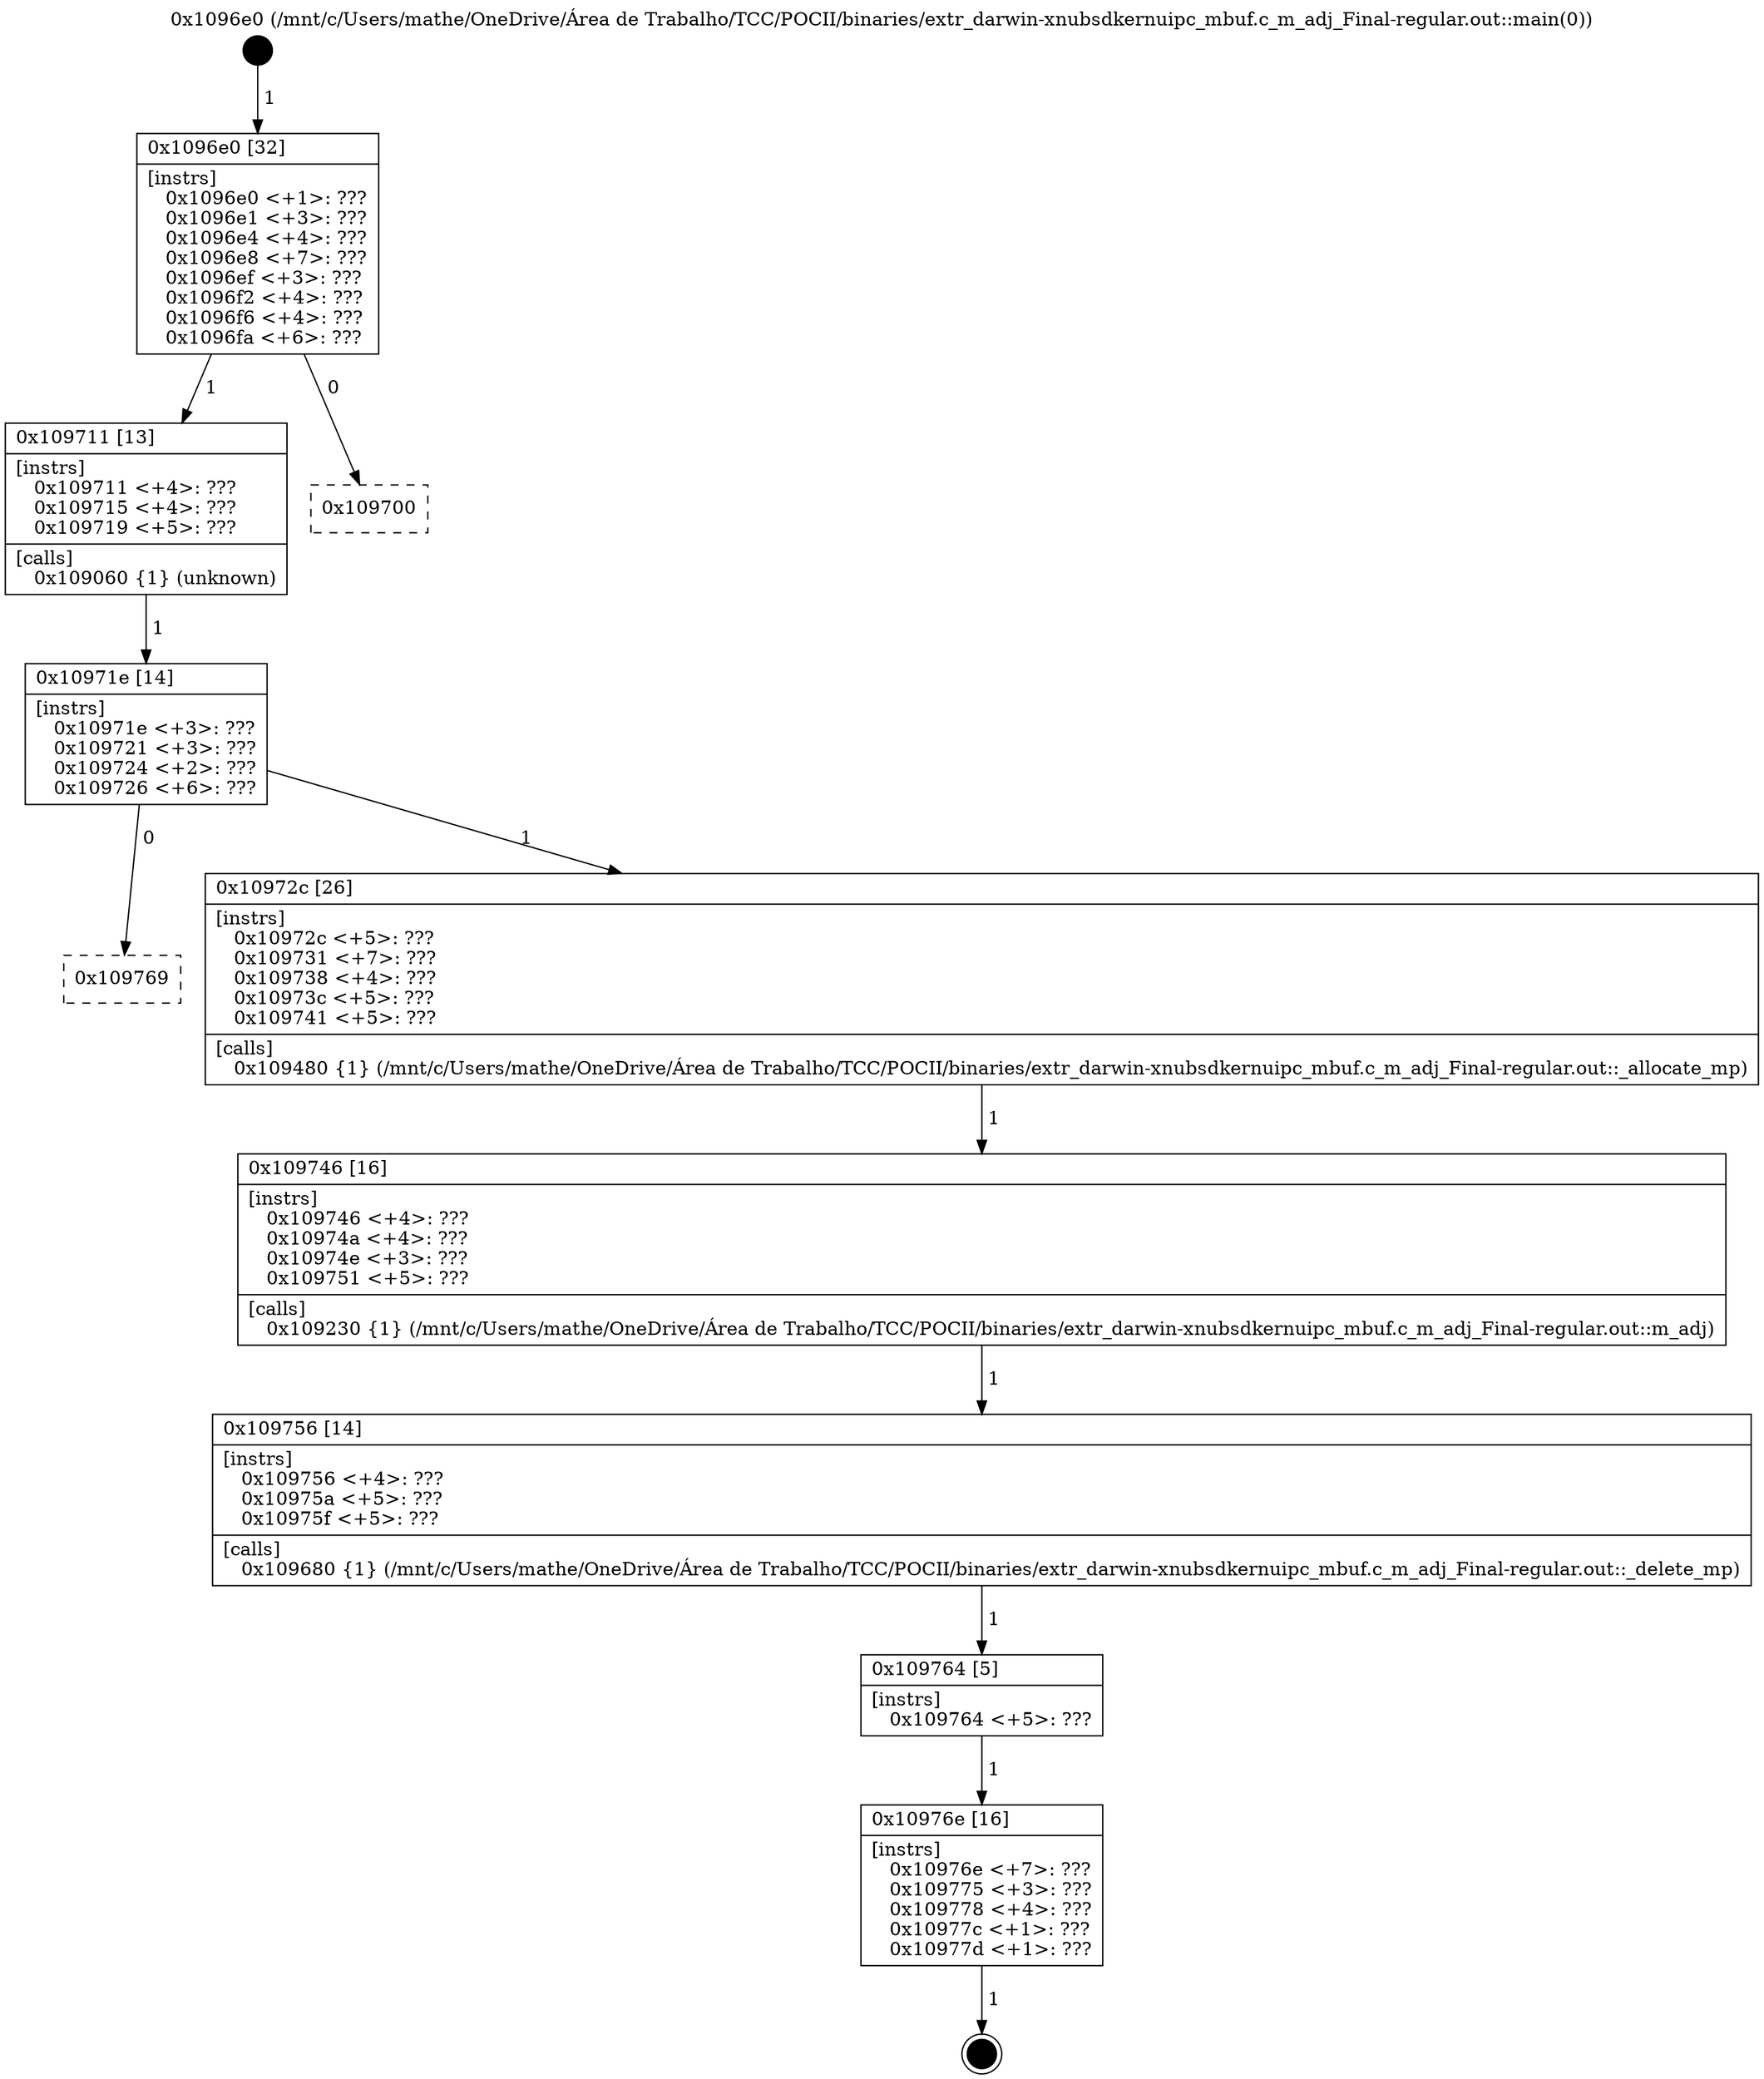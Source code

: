 digraph "0x1096e0" {
  label = "0x1096e0 (/mnt/c/Users/mathe/OneDrive/Área de Trabalho/TCC/POCII/binaries/extr_darwin-xnubsdkernuipc_mbuf.c_m_adj_Final-regular.out::main(0))"
  labelloc = "t"
  node[shape=record]

  Entry [label="",width=0.3,height=0.3,shape=circle,fillcolor=black,style=filled]
  "0x1096e0" [label="{
     0x1096e0 [32]\l
     | [instrs]\l
     &nbsp;&nbsp;0x1096e0 \<+1\>: ???\l
     &nbsp;&nbsp;0x1096e1 \<+3\>: ???\l
     &nbsp;&nbsp;0x1096e4 \<+4\>: ???\l
     &nbsp;&nbsp;0x1096e8 \<+7\>: ???\l
     &nbsp;&nbsp;0x1096ef \<+3\>: ???\l
     &nbsp;&nbsp;0x1096f2 \<+4\>: ???\l
     &nbsp;&nbsp;0x1096f6 \<+4\>: ???\l
     &nbsp;&nbsp;0x1096fa \<+6\>: ???\l
  }"]
  "0x109711" [label="{
     0x109711 [13]\l
     | [instrs]\l
     &nbsp;&nbsp;0x109711 \<+4\>: ???\l
     &nbsp;&nbsp;0x109715 \<+4\>: ???\l
     &nbsp;&nbsp;0x109719 \<+5\>: ???\l
     | [calls]\l
     &nbsp;&nbsp;0x109060 \{1\} (unknown)\l
  }"]
  "0x109700" [label="{
     0x109700\l
  }", style=dashed]
  "0x10971e" [label="{
     0x10971e [14]\l
     | [instrs]\l
     &nbsp;&nbsp;0x10971e \<+3\>: ???\l
     &nbsp;&nbsp;0x109721 \<+3\>: ???\l
     &nbsp;&nbsp;0x109724 \<+2\>: ???\l
     &nbsp;&nbsp;0x109726 \<+6\>: ???\l
  }"]
  "0x109769" [label="{
     0x109769\l
  }", style=dashed]
  "0x10972c" [label="{
     0x10972c [26]\l
     | [instrs]\l
     &nbsp;&nbsp;0x10972c \<+5\>: ???\l
     &nbsp;&nbsp;0x109731 \<+7\>: ???\l
     &nbsp;&nbsp;0x109738 \<+4\>: ???\l
     &nbsp;&nbsp;0x10973c \<+5\>: ???\l
     &nbsp;&nbsp;0x109741 \<+5\>: ???\l
     | [calls]\l
     &nbsp;&nbsp;0x109480 \{1\} (/mnt/c/Users/mathe/OneDrive/Área de Trabalho/TCC/POCII/binaries/extr_darwin-xnubsdkernuipc_mbuf.c_m_adj_Final-regular.out::_allocate_mp)\l
  }"]
  Exit [label="",width=0.3,height=0.3,shape=circle,fillcolor=black,style=filled,peripheries=2]
  "0x109746" [label="{
     0x109746 [16]\l
     | [instrs]\l
     &nbsp;&nbsp;0x109746 \<+4\>: ???\l
     &nbsp;&nbsp;0x10974a \<+4\>: ???\l
     &nbsp;&nbsp;0x10974e \<+3\>: ???\l
     &nbsp;&nbsp;0x109751 \<+5\>: ???\l
     | [calls]\l
     &nbsp;&nbsp;0x109230 \{1\} (/mnt/c/Users/mathe/OneDrive/Área de Trabalho/TCC/POCII/binaries/extr_darwin-xnubsdkernuipc_mbuf.c_m_adj_Final-regular.out::m_adj)\l
  }"]
  "0x109756" [label="{
     0x109756 [14]\l
     | [instrs]\l
     &nbsp;&nbsp;0x109756 \<+4\>: ???\l
     &nbsp;&nbsp;0x10975a \<+5\>: ???\l
     &nbsp;&nbsp;0x10975f \<+5\>: ???\l
     | [calls]\l
     &nbsp;&nbsp;0x109680 \{1\} (/mnt/c/Users/mathe/OneDrive/Área de Trabalho/TCC/POCII/binaries/extr_darwin-xnubsdkernuipc_mbuf.c_m_adj_Final-regular.out::_delete_mp)\l
  }"]
  "0x109764" [label="{
     0x109764 [5]\l
     | [instrs]\l
     &nbsp;&nbsp;0x109764 \<+5\>: ???\l
  }"]
  "0x10976e" [label="{
     0x10976e [16]\l
     | [instrs]\l
     &nbsp;&nbsp;0x10976e \<+7\>: ???\l
     &nbsp;&nbsp;0x109775 \<+3\>: ???\l
     &nbsp;&nbsp;0x109778 \<+4\>: ???\l
     &nbsp;&nbsp;0x10977c \<+1\>: ???\l
     &nbsp;&nbsp;0x10977d \<+1\>: ???\l
  }"]
  Entry -> "0x1096e0" [label=" 1"]
  "0x1096e0" -> "0x109711" [label=" 1"]
  "0x1096e0" -> "0x109700" [label=" 0"]
  "0x109711" -> "0x10971e" [label=" 1"]
  "0x10971e" -> "0x109769" [label=" 0"]
  "0x10971e" -> "0x10972c" [label=" 1"]
  "0x10976e" -> Exit [label=" 1"]
  "0x10972c" -> "0x109746" [label=" 1"]
  "0x109746" -> "0x109756" [label=" 1"]
  "0x109756" -> "0x109764" [label=" 1"]
  "0x109764" -> "0x10976e" [label=" 1"]
}
